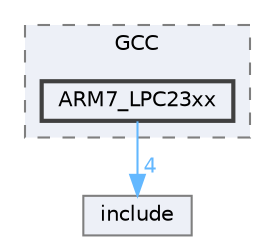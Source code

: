 digraph "D:/Projects/Raspberrypi_pico/pico_freertos_final/freertos_pico2/pico_freertos/FreeRTOS-Kernel/portable/GCC/ARM7_LPC23xx"
{
 // LATEX_PDF_SIZE
  bgcolor="transparent";
  edge [fontname=Helvetica,fontsize=10,labelfontname=Helvetica,labelfontsize=10];
  node [fontname=Helvetica,fontsize=10,shape=box,height=0.2,width=0.4];
  compound=true
  subgraph clusterdir_d47f747b1f9f69e8b995df24b56b1471 {
    graph [ bgcolor="#edf0f7", pencolor="grey50", label="GCC", fontname=Helvetica,fontsize=10 style="filled,dashed", URL="dir_d47f747b1f9f69e8b995df24b56b1471.html",tooltip=""]
  dir_d0421d244cfc9786d538c0640a80d1e0 [label="ARM7_LPC23xx", fillcolor="#edf0f7", color="grey25", style="filled,bold", URL="dir_d0421d244cfc9786d538c0640a80d1e0.html",tooltip=""];
  }
  dir_c69ece34c3f150cb2c6f1098178b172a [label="include", fillcolor="#edf0f7", color="grey50", style="filled", URL="dir_c69ece34c3f150cb2c6f1098178b172a.html",tooltip=""];
  dir_d0421d244cfc9786d538c0640a80d1e0->dir_c69ece34c3f150cb2c6f1098178b172a [headlabel="4", labeldistance=1.5 headhref="dir_000009_000125.html" href="dir_000009_000125.html" color="steelblue1" fontcolor="steelblue1"];
}
